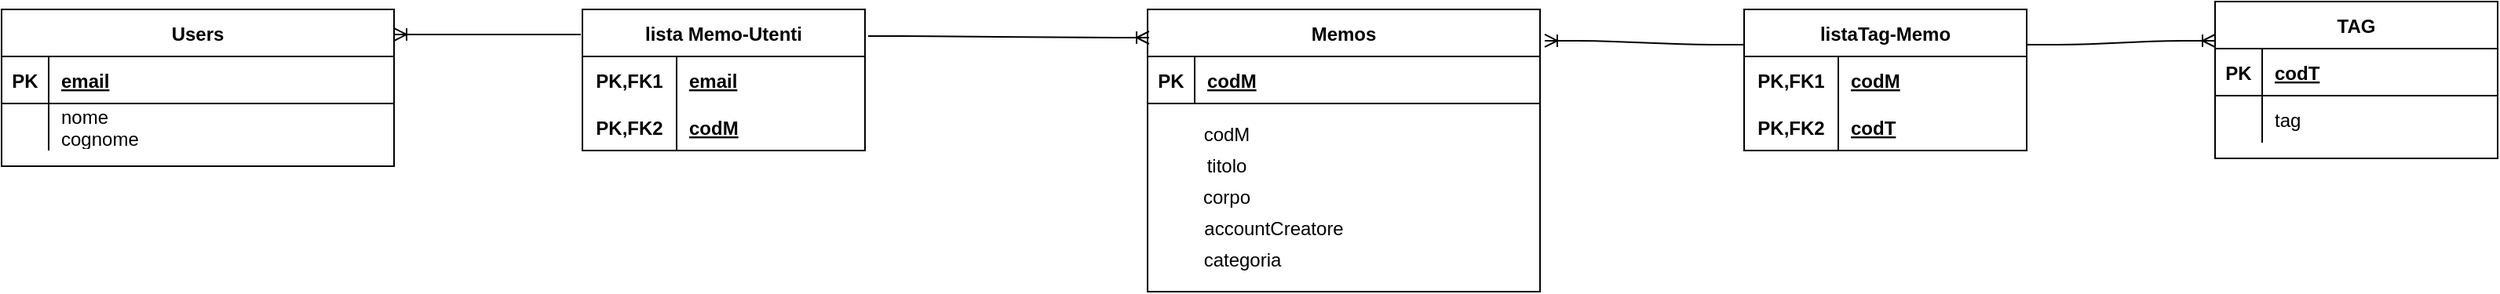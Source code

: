 <mxfile version="14.5.1" type="device"><diagram id="R2lEEEUBdFMjLlhIrx00" name="Page-1"><mxGraphModel dx="1240" dy="689" grid="1" gridSize="10" guides="1" tooltips="1" connect="1" arrows="1" fold="1" page="1" pageScale="1" pageWidth="850" pageHeight="1100" math="0" shadow="0" extFonts="Permanent Marker^https://fonts.googleapis.com/css?family=Permanent+Marker"><root><mxCell id="0"/><mxCell id="1" parent="0"/><mxCell id="C-vyLk0tnHw3VtMMgP7b-13" value="Memos" style="shape=table;startSize=30;container=1;collapsible=1;childLayout=tableLayout;fixedRows=1;rowLines=0;fontStyle=1;align=center;resizeLast=1;" parent="1" vertex="1"><mxGeometry x="730" y="100" width="250" height="180" as="geometry"/></mxCell><mxCell id="C-vyLk0tnHw3VtMMgP7b-14" value="" style="shape=partialRectangle;collapsible=0;dropTarget=0;pointerEvents=0;fillColor=none;points=[[0,0.5],[1,0.5]];portConstraint=eastwest;top=0;left=0;right=0;bottom=1;" parent="C-vyLk0tnHw3VtMMgP7b-13" vertex="1"><mxGeometry y="30" width="250" height="30" as="geometry"/></mxCell><mxCell id="C-vyLk0tnHw3VtMMgP7b-15" value="PK" style="shape=partialRectangle;overflow=hidden;connectable=0;fillColor=none;top=0;left=0;bottom=0;right=0;fontStyle=1;" parent="C-vyLk0tnHw3VtMMgP7b-14" vertex="1"><mxGeometry width="30" height="30" as="geometry"/></mxCell><mxCell id="C-vyLk0tnHw3VtMMgP7b-16" value="codM" style="shape=partialRectangle;overflow=hidden;connectable=0;fillColor=none;top=0;left=0;bottom=0;right=0;align=left;spacingLeft=6;fontStyle=5;" parent="C-vyLk0tnHw3VtMMgP7b-14" vertex="1"><mxGeometry x="30" width="220" height="30" as="geometry"/></mxCell><mxCell id="C-vyLk0tnHw3VtMMgP7b-23" value="Users" style="shape=table;startSize=30;container=1;collapsible=1;childLayout=tableLayout;fixedRows=1;rowLines=0;fontStyle=1;align=center;resizeLast=1;" parent="1" vertex="1"><mxGeometry y="100" width="250" height="100" as="geometry"/></mxCell><mxCell id="C-vyLk0tnHw3VtMMgP7b-24" value="" style="shape=partialRectangle;collapsible=0;dropTarget=0;pointerEvents=0;fillColor=none;points=[[0,0.5],[1,0.5]];portConstraint=eastwest;top=0;left=0;right=0;bottom=1;" parent="C-vyLk0tnHw3VtMMgP7b-23" vertex="1"><mxGeometry y="30" width="250" height="30" as="geometry"/></mxCell><mxCell id="C-vyLk0tnHw3VtMMgP7b-25" value="PK" style="shape=partialRectangle;overflow=hidden;connectable=0;fillColor=none;top=0;left=0;bottom=0;right=0;fontStyle=1;" parent="C-vyLk0tnHw3VtMMgP7b-24" vertex="1"><mxGeometry width="30" height="30" as="geometry"/></mxCell><mxCell id="C-vyLk0tnHw3VtMMgP7b-26" value="email" style="shape=partialRectangle;overflow=hidden;connectable=0;fillColor=none;top=0;left=0;bottom=0;right=0;align=left;spacingLeft=6;fontStyle=5;" parent="C-vyLk0tnHw3VtMMgP7b-24" vertex="1"><mxGeometry x="30" width="220" height="30" as="geometry"/></mxCell><mxCell id="C-vyLk0tnHw3VtMMgP7b-27" value="" style="shape=partialRectangle;collapsible=0;dropTarget=0;pointerEvents=0;fillColor=none;points=[[0,0.5],[1,0.5]];portConstraint=eastwest;top=0;left=0;right=0;bottom=0;" parent="C-vyLk0tnHw3VtMMgP7b-23" vertex="1"><mxGeometry y="60" width="250" height="30" as="geometry"/></mxCell><mxCell id="C-vyLk0tnHw3VtMMgP7b-28" value="" style="shape=partialRectangle;overflow=hidden;connectable=0;fillColor=none;top=0;left=0;bottom=0;right=0;" parent="C-vyLk0tnHw3VtMMgP7b-27" vertex="1"><mxGeometry width="30" height="30" as="geometry"/></mxCell><mxCell id="C-vyLk0tnHw3VtMMgP7b-29" value="nome&#10;cognome" style="shape=partialRectangle;overflow=hidden;connectable=0;fillColor=none;top=0;left=0;bottom=0;right=0;align=left;spacingLeft=6;" parent="C-vyLk0tnHw3VtMMgP7b-27" vertex="1"><mxGeometry x="30" width="220" height="30" as="geometry"/></mxCell><mxCell id="JJj2NLA_07GjWYXQQ_s4-1" value="accountCreatore" style="text;html=1;resizable=0;autosize=1;align=center;verticalAlign=middle;points=[];fillColor=none;strokeColor=none;rounded=0;" vertex="1" parent="1"><mxGeometry x="760" y="230" width="100" height="20" as="geometry"/></mxCell><mxCell id="JJj2NLA_07GjWYXQQ_s4-30" value="lista Memo-Utenti" style="shape=table;startSize=30;container=1;collapsible=1;childLayout=tableLayout;fixedRows=1;rowLines=0;fontStyle=1;align=center;resizeLast=1;" vertex="1" parent="1"><mxGeometry x="370" y="100" width="180" height="90" as="geometry"/></mxCell><mxCell id="JJj2NLA_07GjWYXQQ_s4-31" value="" style="shape=partialRectangle;collapsible=0;dropTarget=0;pointerEvents=0;fillColor=none;top=0;left=0;bottom=0;right=0;points=[[0,0.5],[1,0.5]];portConstraint=eastwest;" vertex="1" parent="JJj2NLA_07GjWYXQQ_s4-30"><mxGeometry y="30" width="180" height="30" as="geometry"/></mxCell><mxCell id="JJj2NLA_07GjWYXQQ_s4-32" value="PK,FK1" style="shape=partialRectangle;connectable=0;fillColor=none;top=0;left=0;bottom=0;right=0;fontStyle=1;overflow=hidden;" vertex="1" parent="JJj2NLA_07GjWYXQQ_s4-31"><mxGeometry width="60" height="30" as="geometry"/></mxCell><mxCell id="JJj2NLA_07GjWYXQQ_s4-33" value="email" style="shape=partialRectangle;connectable=0;fillColor=none;top=0;left=0;bottom=0;right=0;align=left;spacingLeft=6;fontStyle=5;overflow=hidden;" vertex="1" parent="JJj2NLA_07GjWYXQQ_s4-31"><mxGeometry x="60" width="120" height="30" as="geometry"/></mxCell><mxCell id="JJj2NLA_07GjWYXQQ_s4-34" value="" style="shape=partialRectangle;collapsible=0;dropTarget=0;pointerEvents=0;fillColor=none;top=0;left=0;bottom=1;right=0;points=[[0,0.5],[1,0.5]];portConstraint=eastwest;" vertex="1" parent="JJj2NLA_07GjWYXQQ_s4-30"><mxGeometry y="60" width="180" height="30" as="geometry"/></mxCell><mxCell id="JJj2NLA_07GjWYXQQ_s4-35" value="PK,FK2" style="shape=partialRectangle;connectable=0;fillColor=none;top=0;left=0;bottom=0;right=0;fontStyle=1;overflow=hidden;" vertex="1" parent="JJj2NLA_07GjWYXQQ_s4-34"><mxGeometry width="60" height="30" as="geometry"/></mxCell><mxCell id="JJj2NLA_07GjWYXQQ_s4-36" value="codM" style="shape=partialRectangle;connectable=0;fillColor=none;top=0;left=0;bottom=0;right=0;align=left;spacingLeft=6;fontStyle=5;overflow=hidden;" vertex="1" parent="JJj2NLA_07GjWYXQQ_s4-34"><mxGeometry x="60" width="120" height="30" as="geometry"/></mxCell><mxCell id="JJj2NLA_07GjWYXQQ_s4-46" value="listaTag-Memo" style="shape=table;startSize=30;container=1;collapsible=1;childLayout=tableLayout;fixedRows=1;rowLines=0;fontStyle=1;align=center;resizeLast=1;" vertex="1" parent="1"><mxGeometry x="1110" y="100" width="180" height="90" as="geometry"/></mxCell><mxCell id="JJj2NLA_07GjWYXQQ_s4-47" value="" style="shape=partialRectangle;collapsible=0;dropTarget=0;pointerEvents=0;fillColor=none;top=0;left=0;bottom=0;right=0;points=[[0,0.5],[1,0.5]];portConstraint=eastwest;" vertex="1" parent="JJj2NLA_07GjWYXQQ_s4-46"><mxGeometry y="30" width="180" height="30" as="geometry"/></mxCell><mxCell id="JJj2NLA_07GjWYXQQ_s4-48" value="PK,FK1" style="shape=partialRectangle;connectable=0;fillColor=none;top=0;left=0;bottom=0;right=0;fontStyle=1;overflow=hidden;" vertex="1" parent="JJj2NLA_07GjWYXQQ_s4-47"><mxGeometry width="60" height="30" as="geometry"/></mxCell><mxCell id="JJj2NLA_07GjWYXQQ_s4-49" value="codM" style="shape=partialRectangle;connectable=0;fillColor=none;top=0;left=0;bottom=0;right=0;align=left;spacingLeft=6;fontStyle=5;overflow=hidden;" vertex="1" parent="JJj2NLA_07GjWYXQQ_s4-47"><mxGeometry x="60" width="120" height="30" as="geometry"/></mxCell><mxCell id="JJj2NLA_07GjWYXQQ_s4-50" value="" style="shape=partialRectangle;collapsible=0;dropTarget=0;pointerEvents=0;fillColor=none;top=0;left=0;bottom=1;right=0;points=[[0,0.5],[1,0.5]];portConstraint=eastwest;" vertex="1" parent="JJj2NLA_07GjWYXQQ_s4-46"><mxGeometry y="60" width="180" height="30" as="geometry"/></mxCell><mxCell id="JJj2NLA_07GjWYXQQ_s4-51" value="PK,FK2" style="shape=partialRectangle;connectable=0;fillColor=none;top=0;left=0;bottom=0;right=0;fontStyle=1;overflow=hidden;" vertex="1" parent="JJj2NLA_07GjWYXQQ_s4-50"><mxGeometry width="60" height="30" as="geometry"/></mxCell><mxCell id="JJj2NLA_07GjWYXQQ_s4-52" value="codT" style="shape=partialRectangle;connectable=0;fillColor=none;top=0;left=0;bottom=0;right=0;align=left;spacingLeft=6;fontStyle=5;overflow=hidden;" vertex="1" parent="JJj2NLA_07GjWYXQQ_s4-50"><mxGeometry x="60" width="120" height="30" as="geometry"/></mxCell><mxCell id="JJj2NLA_07GjWYXQQ_s4-59" value="TAG" style="shape=table;startSize=30;container=1;collapsible=1;childLayout=tableLayout;fixedRows=1;rowLines=0;fontStyle=1;align=center;resizeLast=1;" vertex="1" parent="1"><mxGeometry x="1410" y="95" width="180" height="100" as="geometry"/></mxCell><mxCell id="JJj2NLA_07GjWYXQQ_s4-60" value="" style="shape=partialRectangle;collapsible=0;dropTarget=0;pointerEvents=0;fillColor=none;top=0;left=0;bottom=1;right=0;points=[[0,0.5],[1,0.5]];portConstraint=eastwest;" vertex="1" parent="JJj2NLA_07GjWYXQQ_s4-59"><mxGeometry y="30" width="180" height="30" as="geometry"/></mxCell><mxCell id="JJj2NLA_07GjWYXQQ_s4-61" value="PK" style="shape=partialRectangle;connectable=0;fillColor=none;top=0;left=0;bottom=0;right=0;fontStyle=1;overflow=hidden;" vertex="1" parent="JJj2NLA_07GjWYXQQ_s4-60"><mxGeometry width="30" height="30" as="geometry"/></mxCell><mxCell id="JJj2NLA_07GjWYXQQ_s4-62" value="codT" style="shape=partialRectangle;connectable=0;fillColor=none;top=0;left=0;bottom=0;right=0;align=left;spacingLeft=6;fontStyle=5;overflow=hidden;" vertex="1" parent="JJj2NLA_07GjWYXQQ_s4-60"><mxGeometry x="30" width="150" height="30" as="geometry"/></mxCell><mxCell id="JJj2NLA_07GjWYXQQ_s4-63" value="" style="shape=partialRectangle;collapsible=0;dropTarget=0;pointerEvents=0;fillColor=none;top=0;left=0;bottom=0;right=0;points=[[0,0.5],[1,0.5]];portConstraint=eastwest;" vertex="1" parent="JJj2NLA_07GjWYXQQ_s4-59"><mxGeometry y="60" width="180" height="30" as="geometry"/></mxCell><mxCell id="JJj2NLA_07GjWYXQQ_s4-64" value="" style="shape=partialRectangle;connectable=0;fillColor=none;top=0;left=0;bottom=0;right=0;editable=1;overflow=hidden;" vertex="1" parent="JJj2NLA_07GjWYXQQ_s4-63"><mxGeometry width="30" height="30" as="geometry"/></mxCell><mxCell id="JJj2NLA_07GjWYXQQ_s4-65" value="tag" style="shape=partialRectangle;connectable=0;fillColor=none;top=0;left=0;bottom=0;right=0;align=left;spacingLeft=6;overflow=hidden;" vertex="1" parent="JJj2NLA_07GjWYXQQ_s4-63"><mxGeometry x="30" width="150" height="30" as="geometry"/></mxCell><mxCell id="JJj2NLA_07GjWYXQQ_s4-72" value="" style="edgeStyle=entityRelationEdgeStyle;fontSize=12;html=1;endArrow=ERoneToMany;entryX=1;entryY=0.16;entryDx=0;entryDy=0;exitX=-0.006;exitY=0.178;exitDx=0;exitDy=0;exitPerimeter=0;entryPerimeter=0;" edge="1" parent="1" source="JJj2NLA_07GjWYXQQ_s4-30" target="C-vyLk0tnHw3VtMMgP7b-23"><mxGeometry width="100" height="100" relative="1" as="geometry"><mxPoint x="250" y="120" as="sourcePoint"/><mxPoint x="350" y="20" as="targetPoint"/></mxGeometry></mxCell><mxCell id="JJj2NLA_07GjWYXQQ_s4-73" value="" style="edgeStyle=entityRelationEdgeStyle;fontSize=12;html=1;endArrow=ERoneToMany;exitX=1.011;exitY=0.189;exitDx=0;exitDy=0;exitPerimeter=0;entryX=0.004;entryY=0.1;entryDx=0;entryDy=0;entryPerimeter=0;" edge="1" parent="1" source="JJj2NLA_07GjWYXQQ_s4-30" target="C-vyLk0tnHw3VtMMgP7b-13"><mxGeometry width="100" height="100" relative="1" as="geometry"><mxPoint x="700" y="99.02" as="sourcePoint"/><mxPoint x="732" y="113" as="targetPoint"/></mxGeometry></mxCell><mxCell id="JJj2NLA_07GjWYXQQ_s4-74" value="codM" style="text;html=1;align=center;verticalAlign=middle;resizable=0;points=[];autosize=1;" vertex="1" parent="1"><mxGeometry x="760" y="170" width="40" height="20" as="geometry"/></mxCell><mxCell id="JJj2NLA_07GjWYXQQ_s4-75" value="titolo" style="text;html=1;align=center;verticalAlign=middle;resizable=0;points=[];autosize=1;" vertex="1" parent="1"><mxGeometry x="760" y="190" width="40" height="20" as="geometry"/></mxCell><mxCell id="JJj2NLA_07GjWYXQQ_s4-76" value="corpo" style="text;html=1;align=center;verticalAlign=middle;resizable=0;points=[];autosize=1;" vertex="1" parent="1"><mxGeometry x="755" y="210" width="50" height="20" as="geometry"/></mxCell><mxCell id="JJj2NLA_07GjWYXQQ_s4-79" value="categoria" style="text;html=1;align=center;verticalAlign=middle;resizable=0;points=[];autosize=1;" vertex="1" parent="1"><mxGeometry x="760" y="250" width="60" height="20" as="geometry"/></mxCell><mxCell id="JJj2NLA_07GjWYXQQ_s4-81" value="" style="edgeStyle=entityRelationEdgeStyle;fontSize=12;html=1;endArrow=ERoneToMany;entryX=1.012;entryY=0.111;entryDx=0;entryDy=0;entryPerimeter=0;exitX=0;exitY=0.25;exitDx=0;exitDy=0;" edge="1" parent="1" source="JJj2NLA_07GjWYXQQ_s4-46" target="C-vyLk0tnHw3VtMMgP7b-13"><mxGeometry width="100" height="100" relative="1" as="geometry"><mxPoint x="1050" y="200" as="sourcePoint"/><mxPoint x="1010" y="290" as="targetPoint"/></mxGeometry></mxCell><mxCell id="JJj2NLA_07GjWYXQQ_s4-83" value="" style="edgeStyle=entityRelationEdgeStyle;fontSize=12;html=1;endArrow=ERoneToMany;entryX=0;entryY=0.25;entryDx=0;entryDy=0;exitX=1;exitY=0.25;exitDx=0;exitDy=0;" edge="1" parent="1" source="JJj2NLA_07GjWYXQQ_s4-46" target="JJj2NLA_07GjWYXQQ_s4-59"><mxGeometry width="100" height="100" relative="1" as="geometry"><mxPoint x="1230" y="380" as="sourcePoint"/><mxPoint x="1330" y="280" as="targetPoint"/></mxGeometry></mxCell></root></mxGraphModel></diagram></mxfile>